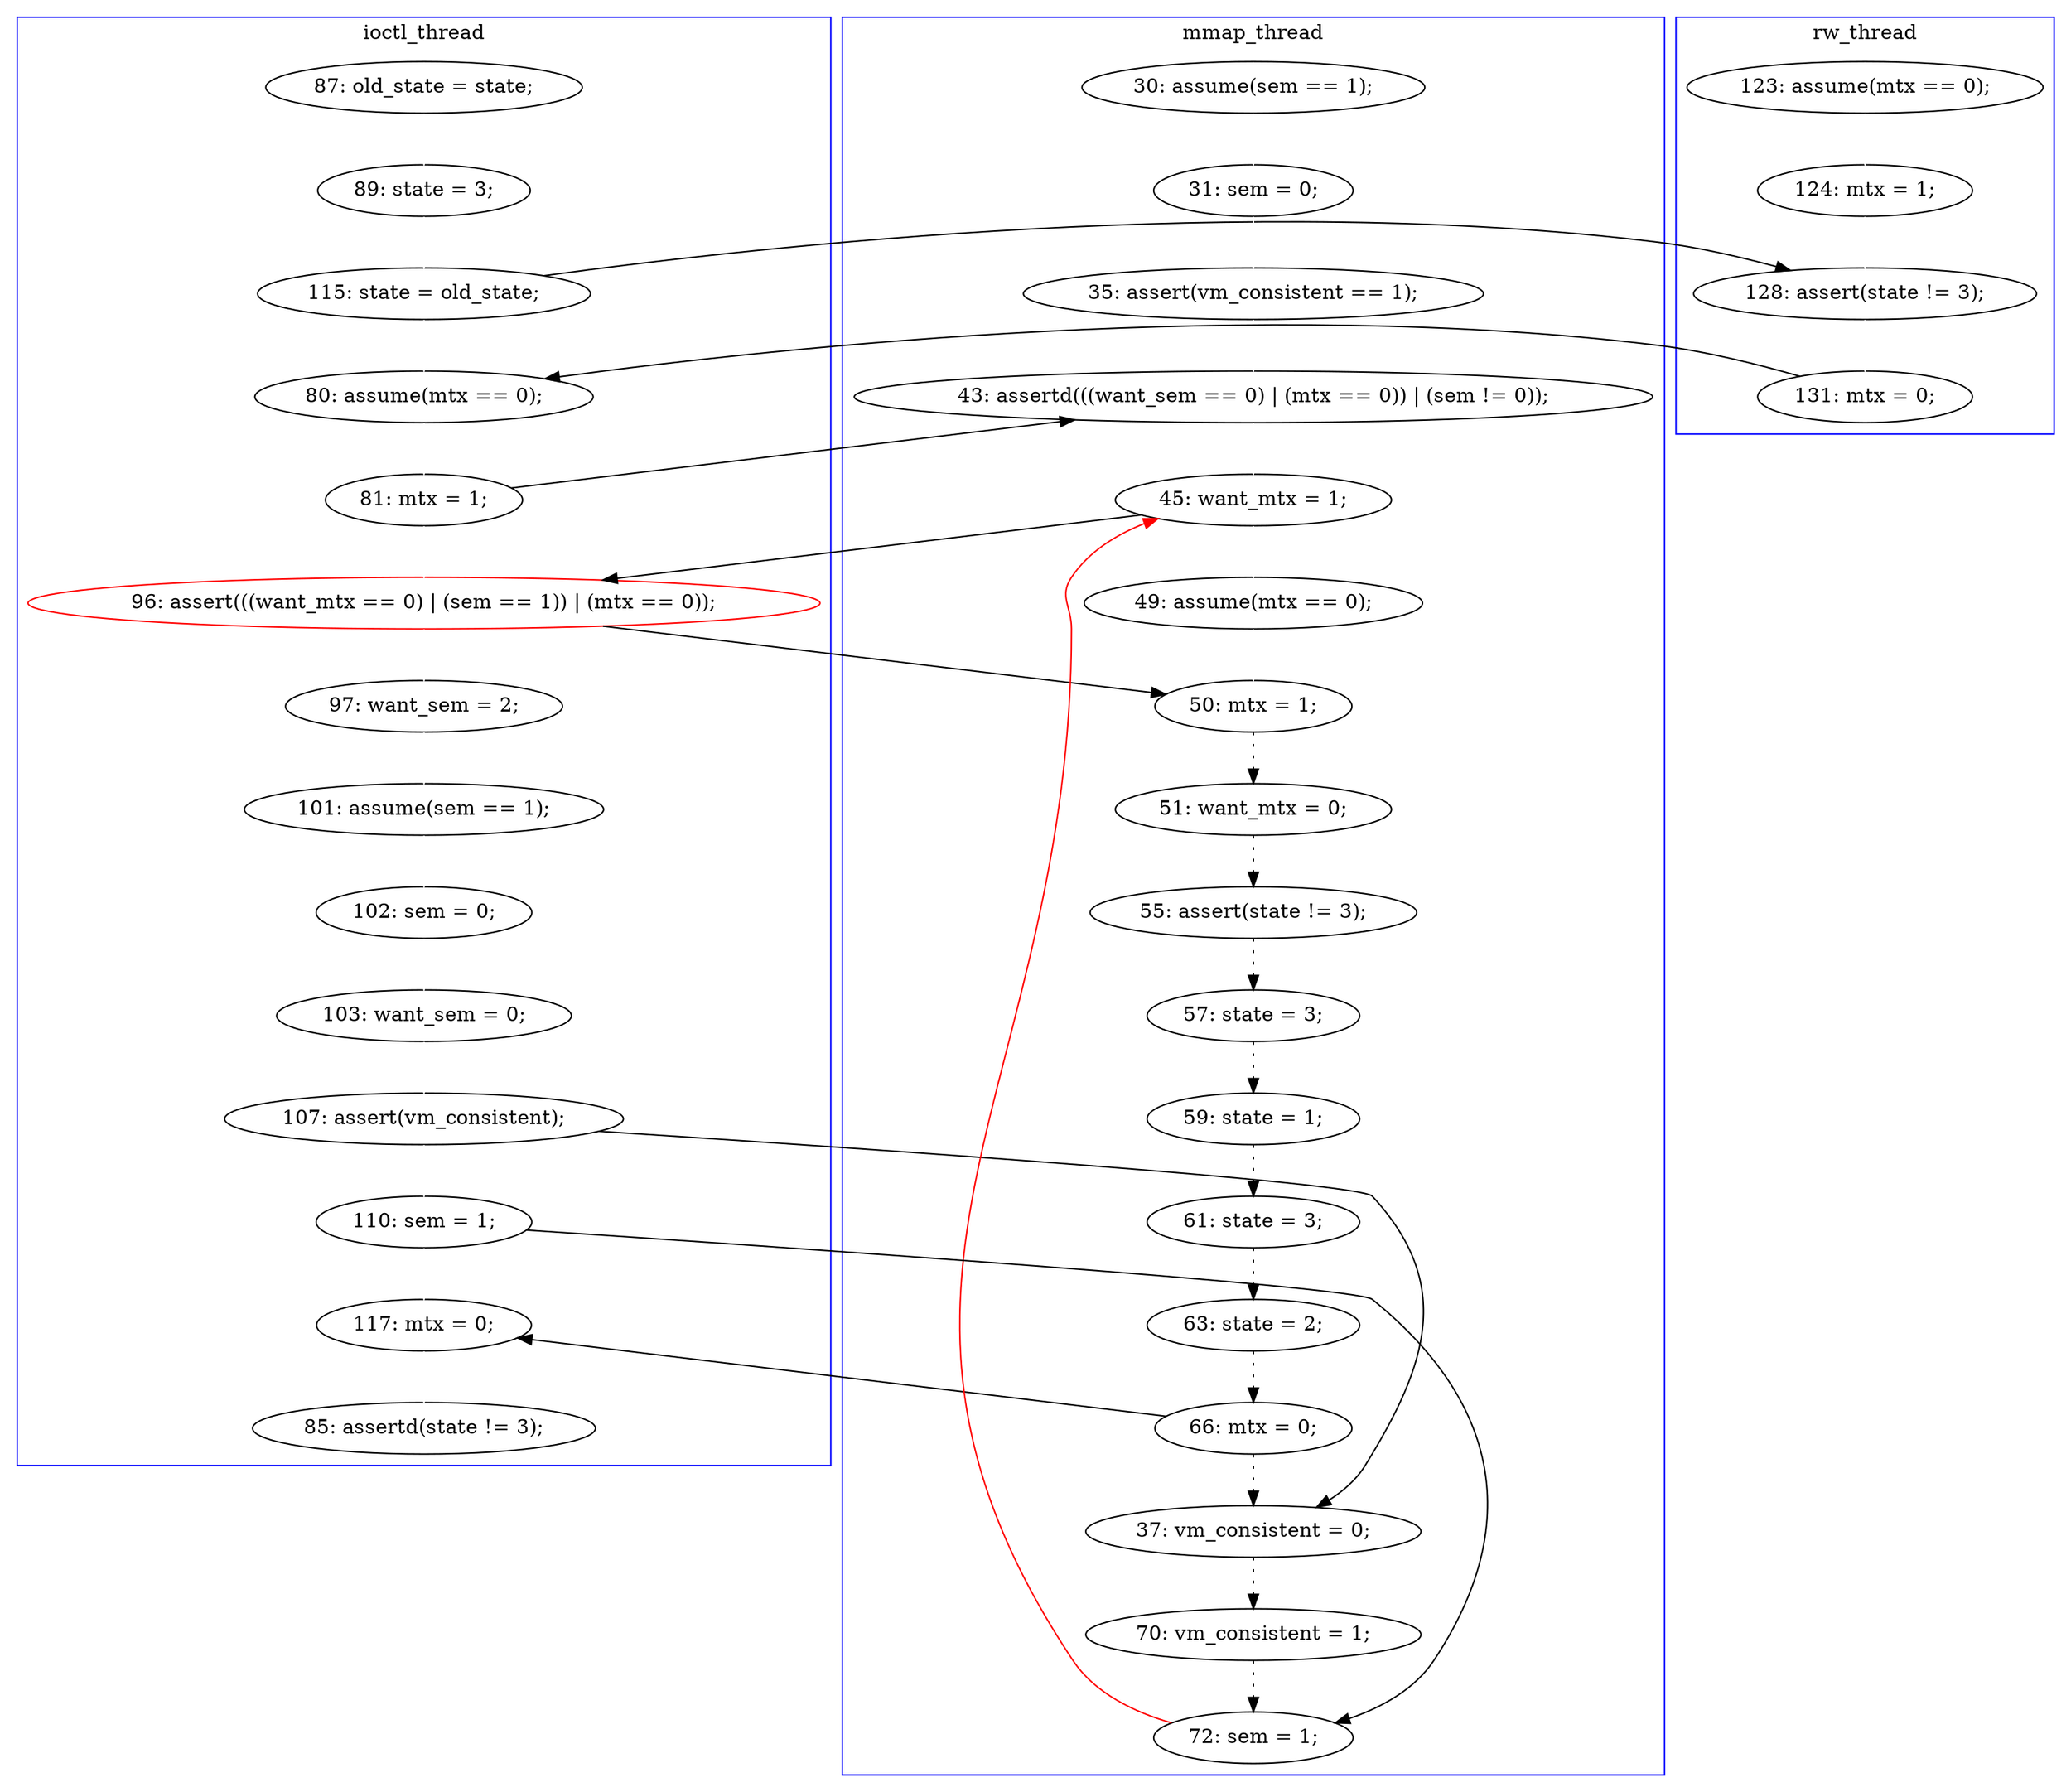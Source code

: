 digraph Counterexample {
	39 -> 40 [color = black, style = dotted]
	19 -> 22 [color = black, style = solid, constraint = false]
	43 -> 45 [color = white, style = solid]
	34 -> 35 [color = black, style = dotted]
	46 -> 47 [color = black, style = dotted]
	17 -> 18 [color = white, style = solid]
	28 -> 30 [color = black, style = solid, constraint = false]
	28 -> 32 [color = white, style = solid]
	51 -> 31 [color = red, style = solid, constraint = false]
	42 -> 43 [color = white, style = solid]
	23 -> 27 [color = black, style = solid, constraint = false]
	35 -> 37 [color = black, style = dotted]
	19 -> 27 [color = white, style = solid]
	41 -> 42 [color = white, style = solid]
	13 -> 14 [color = white, style = solid]
	46 -> 50 [color = black, style = solid, constraint = false]
	30 -> 31 [color = white, style = solid]
	48 -> 50 [color = white, style = solid]
	48 -> 51 [color = black, style = solid, constraint = false]
	20 -> 21 [color = white, style = solid]
	36 -> 41 [color = white, style = solid]
	32 -> 36 [color = white, style = solid]
	16 -> 17 [color = white, style = solid]
	22 -> 23 [color = white, style = solid]
	45 -> 48 [color = white, style = solid]
	50 -> 52 [color = white, style = solid]
	38 -> 39 [color = black, style = dotted]
	45 -> 47 [color = black, style = solid, constraint = false]
	21 -> 22 [color = white, style = solid]
	47 -> 49 [color = black, style = dotted]
	49 -> 51 [color = black, style = dotted]
	40 -> 44 [color = black, style = dotted]
	31 -> 33 [color = white, style = solid]
	18 -> 30 [color = white, style = solid]
	44 -> 46 [color = black, style = dotted]
	14 -> 19 [color = white, style = solid]
	33 -> 34 [color = white, style = solid]
	32 -> 34 [color = black, style = solid, constraint = false]
	27 -> 28 [color = white, style = solid]
	31 -> 32 [color = black, style = solid, constraint = false]
	37 -> 38 [color = black, style = dotted]
	subgraph cluster3 {
		label = rw_thread
		color = blue
		22  [label = "128: assert(state != 3);"]
		21  [label = "124: mtx = 1;"]
		23  [label = "131: mtx = 0;"]
		20  [label = "123: assume(mtx == 0);"]
	}
	subgraph cluster2 {
		label = ioctl_thread
		color = blue
		45  [label = "107: assert(vm_consistent);"]
		36  [label = "97: want_sem = 2;"]
		43  [label = "103: want_sem = 0;"]
		32  [label = "96: assert(((want_mtx == 0) | (sem == 1)) | (mtx == 0));", color = red]
		52  [label = "85: assertd(state != 3);"]
		19  [label = "115: state = old_state;"]
		13  [label = "87: old_state = state;"]
		48  [label = "110: sem = 1;"]
		42  [label = "102: sem = 0;"]
		28  [label = "81: mtx = 1;"]
		41  [label = "101: assume(sem == 1);"]
		50  [label = "117: mtx = 0;"]
		27  [label = "80: assume(mtx == 0);"]
		14  [label = "89: state = 3;"]
	}
	subgraph cluster1 {
		label = mmap_thread
		color = blue
		37  [label = "55: assert(state != 3);"]
		39  [label = "59: state = 1;"]
		34  [label = "50: mtx = 1;"]
		33  [label = "49: assume(mtx == 0);"]
		31  [label = "45: want_mtx = 1;"]
		38  [label = "57: state = 3;"]
		16  [label = "30: assume(sem == 1);"]
		40  [label = "61: state = 3;"]
		49  [label = "70: vm_consistent = 1;"]
		35  [label = "51: want_mtx = 0;"]
		51  [label = "72: sem = 1;"]
		47  [label = "37: vm_consistent = 0;"]
		44  [label = "63: state = 2;"]
		30  [label = "43: assertd(((want_sem == 0) | (mtx == 0)) | (sem != 0));"]
		46  [label = "66: mtx = 0;"]
		18  [label = "35: assert(vm_consistent == 1);"]
		17  [label = "31: sem = 0;"]
	}
}